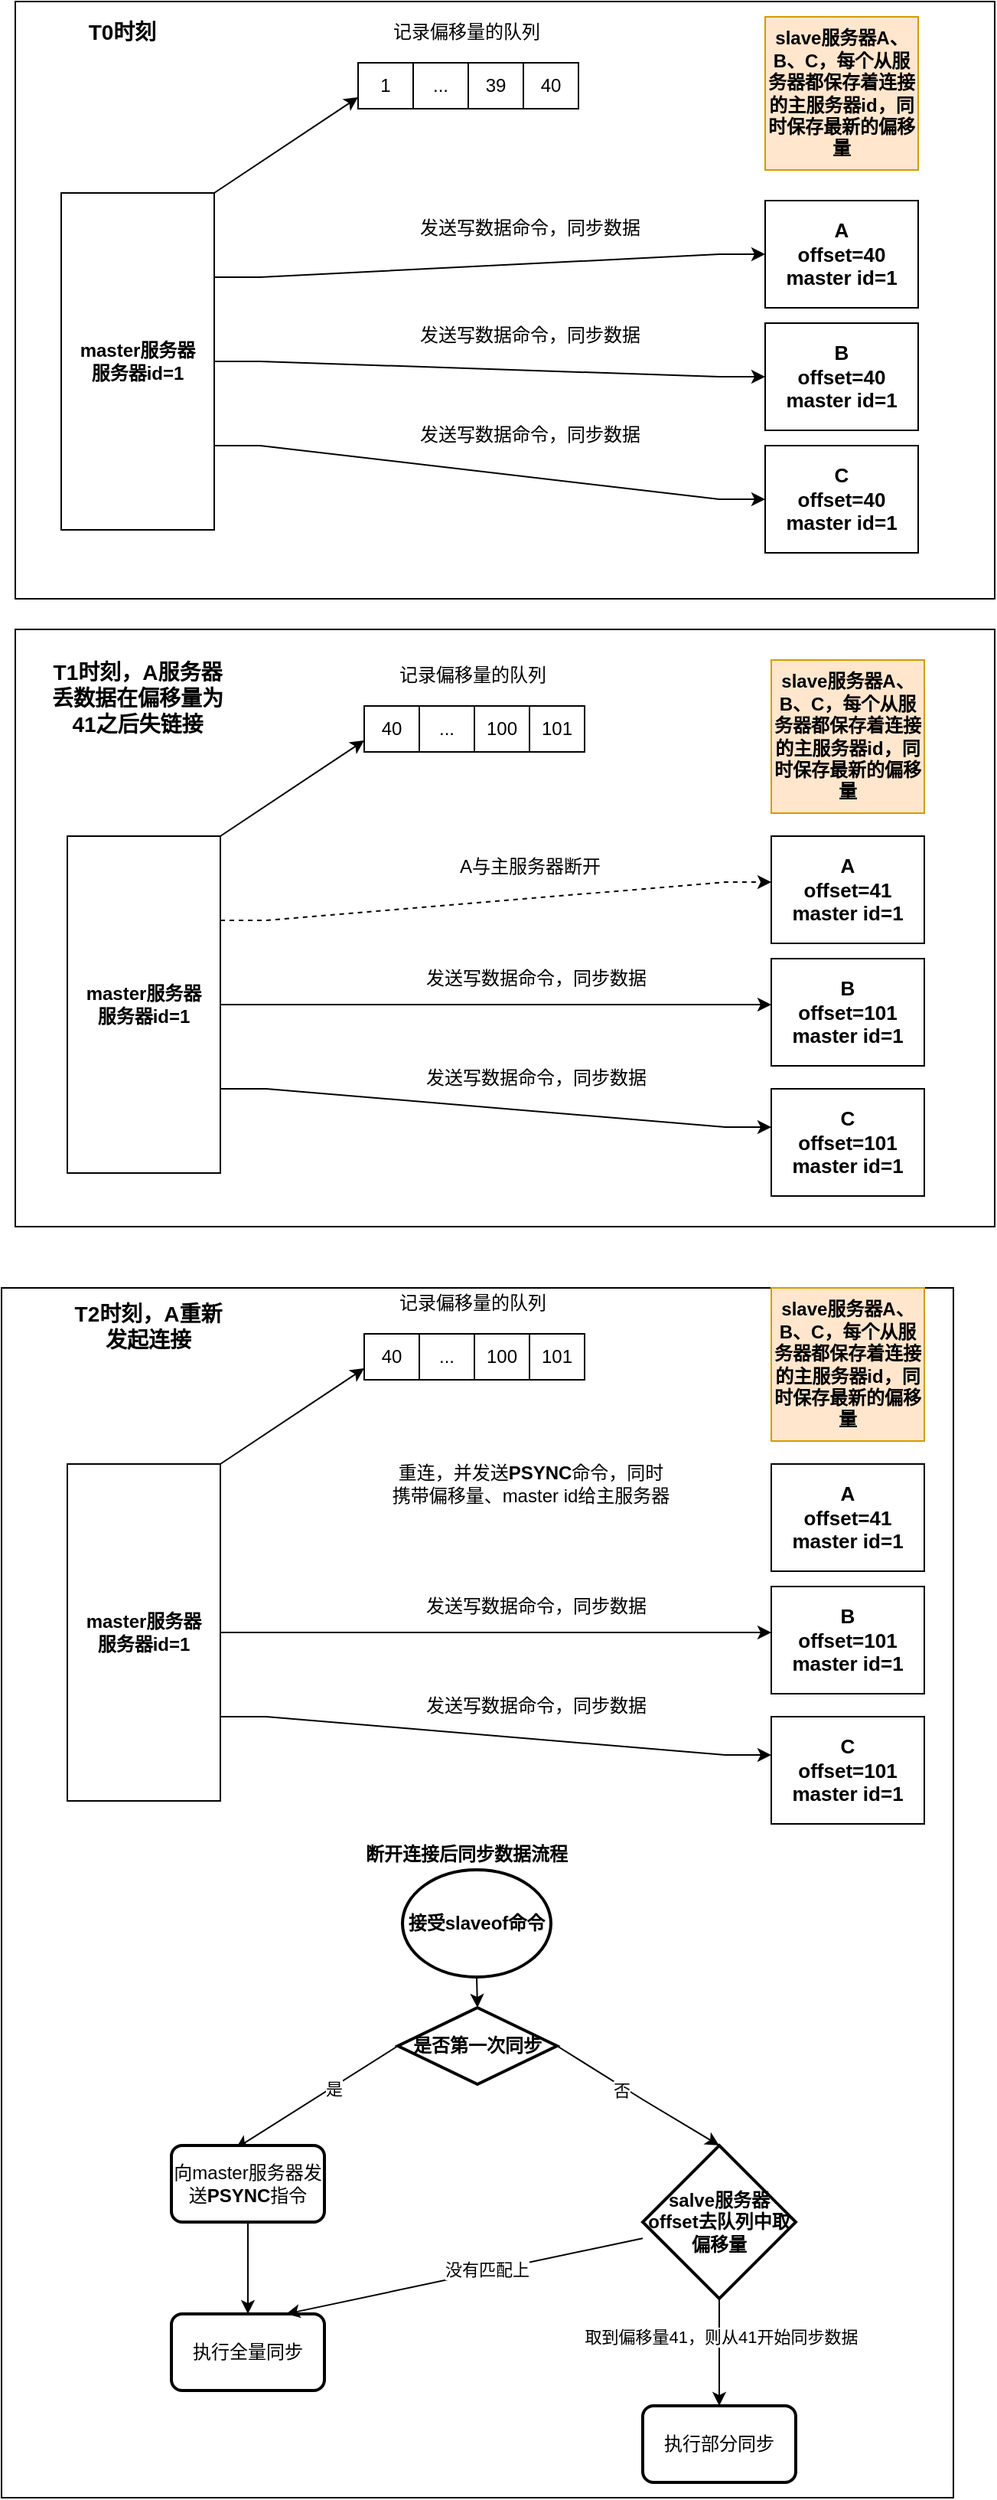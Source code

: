 <mxfile version="14.9.6" type="device" pages="2"><diagram id="DLNCRaUI3cmA6ZYCCM5n" name="第 1 页"><mxGraphModel dx="1038" dy="607" grid="1" gridSize="10" guides="1" tooltips="1" connect="1" arrows="1" fold="1" page="1" pageScale="1" pageWidth="827" pageHeight="1169" math="0" shadow="0"><root><mxCell id="0"/><mxCell id="1" parent="0"/><mxCell id="pss3yyIi4bOfhujJw5Kd-95" value="&lt;span style=&quot;color: rgba(0 , 0 , 0 , 0) ; font-family: monospace ; font-size: 0px&quot;&gt;%3CmxGraphModel%3E%3Croot%3E%3CmxCell%20id%3D%220%22%2F%3E%3CmxCell%20id%3D%221%22%20parent%3D%220%22%2F%3E%3CmxCell%20id%3D%222%22%20value%3D%22%26lt%3Bb%26gt%3B%26lt%3Bfont%20style%3D%26quot%3Bfont-size%3A%2014px%26quot%3B%26gt%3BT0%E6%97%B6%E5%88%BB%26lt%3B%2Ffont%26gt%3B%26lt%3B%2Fb%26gt%3B%22%20style%3D%22text%3Bhtml%3D1%3BstrokeColor%3Dnone%3BfillColor%3Dnone%3Balign%3Dcenter%3BverticalAlign%3Dmiddle%3BwhiteSpace%3Dwrap%3Brounded%3D0%3B%22%20vertex%3D%221%22%20parent%3D%221%22%3E%3CmxGeometry%20x%3D%2230%22%20y%3D%2230%22%20width%3D%22100%22%20height%3D%2220%22%20as%3D%22geometry%22%2F%3E%3C%2FmxCell%3E%3C%2Froot%3E%3C%2FmxGraphModel%3E&lt;/span&gt;" style="rounded=0;whiteSpace=wrap;html=1;" vertex="1" parent="1"><mxGeometry x="1" y="860" width="622" height="790" as="geometry"/></mxCell><mxCell id="pss3yyIi4bOfhujJw5Kd-92" value="&lt;span style=&quot;color: rgba(0 , 0 , 0 , 0) ; font-family: monospace ; font-size: 0px&quot;&gt;%3CmxGraphModel%3E%3Croot%3E%3CmxCell%20id%3D%220%22%2F%3E%3CmxCell%20id%3D%221%22%20parent%3D%220%22%2F%3E%3CmxCell%20id%3D%222%22%20value%3D%22%26lt%3Bb%26gt%3B%26lt%3Bfont%20style%3D%26quot%3Bfont-size%3A%2014px%26quot%3B%26gt%3BT0%E6%97%B6%E5%88%BB%26lt%3B%2Ffont%26gt%3B%26lt%3B%2Fb%26gt%3B%22%20style%3D%22text%3Bhtml%3D1%3BstrokeColor%3Dnone%3BfillColor%3Dnone%3Balign%3Dcenter%3BverticalAlign%3Dmiddle%3BwhiteSpace%3Dwrap%3Brounded%3D0%3B%22%20vertex%3D%221%22%20parent%3D%221%22%3E%3CmxGeometry%20x%3D%2230%22%20y%3D%2230%22%20width%3D%22100%22%20height%3D%2220%22%20as%3D%22geometry%22%2F%3E%3C%2FmxCell%3E%3C%2Froot%3E%3C%2FmxGraphModel%3E&lt;/span&gt;" style="rounded=0;whiteSpace=wrap;html=1;" vertex="1" parent="1"><mxGeometry x="10" y="430" width="640" height="390" as="geometry"/></mxCell><mxCell id="pss3yyIi4bOfhujJw5Kd-90" value="" style="rounded=0;whiteSpace=wrap;html=1;" vertex="1" parent="1"><mxGeometry x="10" y="20" width="640" height="390" as="geometry"/></mxCell><mxCell id="pss3yyIi4bOfhujJw5Kd-10" style="edgeStyle=entityRelationEdgeStyle;rounded=0;orthogonalLoop=1;jettySize=auto;html=1;exitX=1;exitY=0.25;exitDx=0;exitDy=0;entryX=0;entryY=0.5;entryDx=0;entryDy=0;" edge="1" parent="1" source="pss3yyIi4bOfhujJw5Kd-4" target="pss3yyIi4bOfhujJw5Kd-5"><mxGeometry relative="1" as="geometry"/></mxCell><mxCell id="pss3yyIi4bOfhujJw5Kd-11" style="edgeStyle=entityRelationEdgeStyle;rounded=0;orthogonalLoop=1;jettySize=auto;html=1;entryX=0;entryY=0.5;entryDx=0;entryDy=0;" edge="1" parent="1" source="pss3yyIi4bOfhujJw5Kd-4" target="pss3yyIi4bOfhujJw5Kd-6"><mxGeometry relative="1" as="geometry"/></mxCell><mxCell id="pss3yyIi4bOfhujJw5Kd-12" style="edgeStyle=entityRelationEdgeStyle;rounded=0;orthogonalLoop=1;jettySize=auto;html=1;exitX=1;exitY=0.75;exitDx=0;exitDy=0;entryX=0;entryY=0.5;entryDx=0;entryDy=0;" edge="1" parent="1" source="pss3yyIi4bOfhujJw5Kd-4" target="pss3yyIi4bOfhujJw5Kd-7"><mxGeometry relative="1" as="geometry"/></mxCell><mxCell id="pss3yyIi4bOfhujJw5Kd-17" style="rounded=0;orthogonalLoop=1;jettySize=auto;html=1;exitX=1;exitY=0;exitDx=0;exitDy=0;entryX=0;entryY=0.75;entryDx=0;entryDy=0;" edge="1" parent="1" source="pss3yyIi4bOfhujJw5Kd-4" target="pss3yyIi4bOfhujJw5Kd-13"><mxGeometry relative="1" as="geometry"/></mxCell><mxCell id="pss3yyIi4bOfhujJw5Kd-4" value="&lt;b&gt;master服务器&lt;br&gt;服务器id=1&lt;br&gt;&lt;/b&gt;" style="rounded=0;whiteSpace=wrap;html=1;" vertex="1" parent="1"><mxGeometry x="40" y="145" width="100" height="220" as="geometry"/></mxCell><mxCell id="pss3yyIi4bOfhujJw5Kd-5" value="&lt;font style=&quot;font-size: 13px&quot;&gt;&lt;b&gt;A &lt;br&gt;offset=40&lt;br&gt;master id=1&lt;br&gt;&lt;/b&gt;&lt;/font&gt;" style="rounded=0;whiteSpace=wrap;html=1;" vertex="1" parent="1"><mxGeometry x="500" y="150" width="100" height="70" as="geometry"/></mxCell><mxCell id="pss3yyIi4bOfhujJw5Kd-6" value="&lt;b style=&quot;font-size: 13px&quot;&gt;B&lt;br&gt;offset=40&lt;br&gt;master id=1&lt;/b&gt;" style="rounded=0;whiteSpace=wrap;html=1;" vertex="1" parent="1"><mxGeometry x="500" y="230" width="100" height="70" as="geometry"/></mxCell><mxCell id="pss3yyIi4bOfhujJw5Kd-7" value="&lt;b style=&quot;font-size: 13px&quot;&gt;C&lt;br&gt;offset=40&lt;br&gt;master id=1&lt;/b&gt;" style="rounded=0;whiteSpace=wrap;html=1;" vertex="1" parent="1"><mxGeometry x="500" y="310" width="100" height="70" as="geometry"/></mxCell><mxCell id="pss3yyIi4bOfhujJw5Kd-13" value="1" style="rounded=0;whiteSpace=wrap;html=1;" vertex="1" parent="1"><mxGeometry x="234" y="60" width="36" height="30" as="geometry"/></mxCell><mxCell id="pss3yyIi4bOfhujJw5Kd-18" value="..." style="rounded=0;whiteSpace=wrap;html=1;" vertex="1" parent="1"><mxGeometry x="270" y="60" width="36" height="30" as="geometry"/></mxCell><mxCell id="pss3yyIi4bOfhujJw5Kd-19" value="39" style="rounded=0;whiteSpace=wrap;html=1;" vertex="1" parent="1"><mxGeometry x="306" y="60" width="36" height="30" as="geometry"/></mxCell><mxCell id="pss3yyIi4bOfhujJw5Kd-20" value="40" style="rounded=0;whiteSpace=wrap;html=1;" vertex="1" parent="1"><mxGeometry x="342" y="60" width="36" height="30" as="geometry"/></mxCell><mxCell id="pss3yyIi4bOfhujJw5Kd-21" value="记录偏移量的队列" style="text;html=1;strokeColor=none;fillColor=none;align=center;verticalAlign=middle;whiteSpace=wrap;rounded=0;" vertex="1" parent="1"><mxGeometry x="250" y="30" width="110" height="20" as="geometry"/></mxCell><mxCell id="pss3yyIi4bOfhujJw5Kd-22" value="发送写数据命令，同步数据" style="text;html=1;strokeColor=none;fillColor=none;align=center;verticalAlign=middle;whiteSpace=wrap;rounded=0;" vertex="1" parent="1"><mxGeometry x="263" y="160" width="167" height="15" as="geometry"/></mxCell><mxCell id="pss3yyIi4bOfhujJw5Kd-28" value="&lt;b&gt;slave服务器A、B、C，每个从服务器都保存着连接的主服务器id，同时保存最新的偏移量&lt;/b&gt;" style="text;html=1;strokeColor=#d79b00;fillColor=#ffe6cc;align=center;verticalAlign=middle;whiteSpace=wrap;rounded=0;" vertex="1" parent="1"><mxGeometry x="500" y="30" width="100" height="100" as="geometry"/></mxCell><mxCell id="pss3yyIi4bOfhujJw5Kd-29" value="发送写数据命令，同步数据" style="text;html=1;strokeColor=none;fillColor=none;align=center;verticalAlign=middle;whiteSpace=wrap;rounded=0;" vertex="1" parent="1"><mxGeometry x="263" y="230" width="167" height="15" as="geometry"/></mxCell><mxCell id="pss3yyIi4bOfhujJw5Kd-30" value="发送写数据命令，同步数据" style="text;html=1;strokeColor=none;fillColor=none;align=center;verticalAlign=middle;whiteSpace=wrap;rounded=0;" vertex="1" parent="1"><mxGeometry x="263" y="295" width="167" height="15" as="geometry"/></mxCell><mxCell id="pss3yyIi4bOfhujJw5Kd-31" style="edgeStyle=entityRelationEdgeStyle;rounded=0;orthogonalLoop=1;jettySize=auto;html=1;exitX=1;exitY=0.25;exitDx=0;exitDy=0;entryX=0;entryY=0.5;entryDx=0;entryDy=0;dashed=1;" edge="1" parent="1" source="pss3yyIi4bOfhujJw5Kd-35"><mxGeometry relative="1" as="geometry"><mxPoint x="504" y="595" as="targetPoint"/></mxGeometry></mxCell><mxCell id="pss3yyIi4bOfhujJw5Kd-32" style="edgeStyle=entityRelationEdgeStyle;rounded=0;orthogonalLoop=1;jettySize=auto;html=1;entryX=0;entryY=0.5;entryDx=0;entryDy=0;" edge="1" parent="1" source="pss3yyIi4bOfhujJw5Kd-35"><mxGeometry relative="1" as="geometry"><mxPoint x="504" y="675" as="targetPoint"/></mxGeometry></mxCell><mxCell id="pss3yyIi4bOfhujJw5Kd-33" style="edgeStyle=entityRelationEdgeStyle;rounded=0;orthogonalLoop=1;jettySize=auto;html=1;exitX=1;exitY=0.75;exitDx=0;exitDy=0;entryX=0;entryY=0.5;entryDx=0;entryDy=0;" edge="1" parent="1" source="pss3yyIi4bOfhujJw5Kd-35"><mxGeometry relative="1" as="geometry"><mxPoint x="504" y="755" as="targetPoint"/></mxGeometry></mxCell><mxCell id="pss3yyIi4bOfhujJw5Kd-34" style="rounded=0;orthogonalLoop=1;jettySize=auto;html=1;exitX=1;exitY=0;exitDx=0;exitDy=0;entryX=0;entryY=0.75;entryDx=0;entryDy=0;" edge="1" parent="1" source="pss3yyIi4bOfhujJw5Kd-35" target="pss3yyIi4bOfhujJw5Kd-39"><mxGeometry relative="1" as="geometry"/></mxCell><mxCell id="pss3yyIi4bOfhujJw5Kd-35" value="&lt;b&gt;master服务器&lt;br&gt;服务器id=1&lt;br&gt;&lt;/b&gt;" style="rounded=0;whiteSpace=wrap;html=1;" vertex="1" parent="1"><mxGeometry x="44" y="565" width="100" height="220" as="geometry"/></mxCell><mxCell id="pss3yyIi4bOfhujJw5Kd-39" value="40" style="rounded=0;whiteSpace=wrap;html=1;" vertex="1" parent="1"><mxGeometry x="238" y="480" width="36" height="30" as="geometry"/></mxCell><mxCell id="pss3yyIi4bOfhujJw5Kd-40" value="..." style="rounded=0;whiteSpace=wrap;html=1;" vertex="1" parent="1"><mxGeometry x="274" y="480" width="36" height="30" as="geometry"/></mxCell><mxCell id="pss3yyIi4bOfhujJw5Kd-41" value="100" style="rounded=0;whiteSpace=wrap;html=1;" vertex="1" parent="1"><mxGeometry x="310" y="480" width="36" height="30" as="geometry"/></mxCell><mxCell id="pss3yyIi4bOfhujJw5Kd-42" value="101" style="rounded=0;whiteSpace=wrap;html=1;" vertex="1" parent="1"><mxGeometry x="346" y="480" width="36" height="30" as="geometry"/></mxCell><mxCell id="pss3yyIi4bOfhujJw5Kd-43" value="记录偏移量的队列" style="text;html=1;strokeColor=none;fillColor=none;align=center;verticalAlign=middle;whiteSpace=wrap;rounded=0;" vertex="1" parent="1"><mxGeometry x="254" y="450" width="110" height="20" as="geometry"/></mxCell><mxCell id="pss3yyIi4bOfhujJw5Kd-45" value="&lt;b&gt;slave服务器A、B、C，每个从服务器都保存着连接的主服务器id，同时保存最新的偏移量&lt;/b&gt;" style="text;html=1;strokeColor=#d79b00;fillColor=#ffe6cc;align=center;verticalAlign=middle;whiteSpace=wrap;rounded=0;" vertex="1" parent="1"><mxGeometry x="504" y="450" width="100" height="100" as="geometry"/></mxCell><mxCell id="pss3yyIi4bOfhujJw5Kd-46" value="发送写数据命令，同步数据" style="text;html=1;strokeColor=none;fillColor=none;align=center;verticalAlign=middle;whiteSpace=wrap;rounded=0;" vertex="1" parent="1"><mxGeometry x="267" y="650" width="167" height="15" as="geometry"/></mxCell><mxCell id="pss3yyIi4bOfhujJw5Kd-47" value="发送写数据命令，同步数据" style="text;html=1;strokeColor=none;fillColor=none;align=center;verticalAlign=middle;whiteSpace=wrap;rounded=0;" vertex="1" parent="1"><mxGeometry x="267" y="715" width="167" height="15" as="geometry"/></mxCell><mxCell id="pss3yyIi4bOfhujJw5Kd-48" value="A与主服务器断开" style="text;html=1;strokeColor=none;fillColor=none;align=center;verticalAlign=middle;whiteSpace=wrap;rounded=0;" vertex="1" parent="1"><mxGeometry x="263" y="577" width="167" height="15" as="geometry"/></mxCell><mxCell id="pss3yyIi4bOfhujJw5Kd-49" value="&lt;font style=&quot;font-size: 13px&quot;&gt;&lt;b&gt;A &lt;br&gt;offset=41&lt;br&gt;master id=1&lt;br&gt;&lt;/b&gt;&lt;/font&gt;" style="rounded=0;whiteSpace=wrap;html=1;" vertex="1" parent="1"><mxGeometry x="504" y="565" width="100" height="70" as="geometry"/></mxCell><mxCell id="pss3yyIi4bOfhujJw5Kd-50" value="&lt;font style=&quot;font-size: 13px&quot;&gt;&lt;b&gt;B&lt;br&gt;offset=101&lt;br&gt;master id=1&lt;br&gt;&lt;/b&gt;&lt;/font&gt;" style="rounded=0;whiteSpace=wrap;html=1;" vertex="1" parent="1"><mxGeometry x="504" y="645" width="100" height="70" as="geometry"/></mxCell><mxCell id="pss3yyIi4bOfhujJw5Kd-51" value="&lt;font style=&quot;font-size: 13px&quot;&gt;&lt;b&gt;C&lt;br&gt;offset=101&lt;br&gt;master id=1&lt;br&gt;&lt;/b&gt;&lt;/font&gt;" style="rounded=0;whiteSpace=wrap;html=1;" vertex="1" parent="1"><mxGeometry x="504" y="730" width="100" height="70" as="geometry"/></mxCell><mxCell id="pss3yyIi4bOfhujJw5Kd-70" style="edgeStyle=entityRelationEdgeStyle;rounded=0;orthogonalLoop=1;jettySize=auto;html=1;entryX=0;entryY=0.5;entryDx=0;entryDy=0;" edge="1" parent="1" source="pss3yyIi4bOfhujJw5Kd-73"><mxGeometry relative="1" as="geometry"><mxPoint x="504" y="1085" as="targetPoint"/></mxGeometry></mxCell><mxCell id="pss3yyIi4bOfhujJw5Kd-71" style="edgeStyle=entityRelationEdgeStyle;rounded=0;orthogonalLoop=1;jettySize=auto;html=1;exitX=1;exitY=0.75;exitDx=0;exitDy=0;entryX=0;entryY=0.5;entryDx=0;entryDy=0;" edge="1" parent="1" source="pss3yyIi4bOfhujJw5Kd-73"><mxGeometry relative="1" as="geometry"><mxPoint x="504" y="1165" as="targetPoint"/></mxGeometry></mxCell><mxCell id="pss3yyIi4bOfhujJw5Kd-72" style="rounded=0;orthogonalLoop=1;jettySize=auto;html=1;exitX=1;exitY=0;exitDx=0;exitDy=0;entryX=0;entryY=0.75;entryDx=0;entryDy=0;" edge="1" parent="1" source="pss3yyIi4bOfhujJw5Kd-73" target="pss3yyIi4bOfhujJw5Kd-74"><mxGeometry relative="1" as="geometry"/></mxCell><mxCell id="pss3yyIi4bOfhujJw5Kd-73" value="&lt;b&gt;master服务器&lt;br&gt;服务器id=1&lt;br&gt;&lt;/b&gt;" style="rounded=0;whiteSpace=wrap;html=1;" vertex="1" parent="1"><mxGeometry x="44" y="975" width="100" height="220" as="geometry"/></mxCell><mxCell id="pss3yyIi4bOfhujJw5Kd-74" value="40" style="rounded=0;whiteSpace=wrap;html=1;" vertex="1" parent="1"><mxGeometry x="238" y="890" width="36" height="30" as="geometry"/></mxCell><mxCell id="pss3yyIi4bOfhujJw5Kd-75" value="..." style="rounded=0;whiteSpace=wrap;html=1;" vertex="1" parent="1"><mxGeometry x="274" y="890" width="36" height="30" as="geometry"/></mxCell><mxCell id="pss3yyIi4bOfhujJw5Kd-76" value="100" style="rounded=0;whiteSpace=wrap;html=1;" vertex="1" parent="1"><mxGeometry x="310" y="890" width="36" height="30" as="geometry"/></mxCell><mxCell id="pss3yyIi4bOfhujJw5Kd-77" value="101" style="rounded=0;whiteSpace=wrap;html=1;" vertex="1" parent="1"><mxGeometry x="346" y="890" width="36" height="30" as="geometry"/></mxCell><mxCell id="pss3yyIi4bOfhujJw5Kd-78" value="记录偏移量的队列" style="text;html=1;strokeColor=none;fillColor=none;align=center;verticalAlign=middle;whiteSpace=wrap;rounded=0;" vertex="1" parent="1"><mxGeometry x="254" y="860" width="110" height="20" as="geometry"/></mxCell><mxCell id="pss3yyIi4bOfhujJw5Kd-79" value="&lt;b&gt;slave服务器A、B、C，每个从服务器都保存着连接的主服务器id，同时保存最新的偏移量&lt;/b&gt;" style="text;html=1;strokeColor=#d79b00;fillColor=#ffe6cc;align=center;verticalAlign=middle;whiteSpace=wrap;rounded=0;" vertex="1" parent="1"><mxGeometry x="504" y="860" width="100" height="100" as="geometry"/></mxCell><mxCell id="pss3yyIi4bOfhujJw5Kd-80" value="发送写数据命令，同步数据" style="text;html=1;strokeColor=none;fillColor=none;align=center;verticalAlign=middle;whiteSpace=wrap;rounded=0;" vertex="1" parent="1"><mxGeometry x="267" y="1060" width="167" height="15" as="geometry"/></mxCell><mxCell id="pss3yyIi4bOfhujJw5Kd-81" value="发送写数据命令，同步数据" style="text;html=1;strokeColor=none;fillColor=none;align=center;verticalAlign=middle;whiteSpace=wrap;rounded=0;" vertex="1" parent="1"><mxGeometry x="267" y="1125" width="167" height="15" as="geometry"/></mxCell><mxCell id="pss3yyIi4bOfhujJw5Kd-83" value="&lt;font style=&quot;font-size: 13px&quot;&gt;&lt;b&gt;A &lt;br&gt;offset=41&lt;br&gt;master id=1&lt;br&gt;&lt;/b&gt;&lt;/font&gt;" style="rounded=0;whiteSpace=wrap;html=1;" vertex="1" parent="1"><mxGeometry x="504" y="975" width="100" height="70" as="geometry"/></mxCell><mxCell id="pss3yyIi4bOfhujJw5Kd-84" value="&lt;font style=&quot;font-size: 13px&quot;&gt;&lt;b&gt;B&lt;br&gt;offset=101&lt;br&gt;master id=1&lt;br&gt;&lt;/b&gt;&lt;/font&gt;" style="rounded=0;whiteSpace=wrap;html=1;" vertex="1" parent="1"><mxGeometry x="504" y="1055" width="100" height="70" as="geometry"/></mxCell><mxCell id="pss3yyIi4bOfhujJw5Kd-85" value="&lt;font style=&quot;font-size: 13px&quot;&gt;&lt;b&gt;C&lt;br&gt;offset=101&lt;br&gt;master id=1&lt;br&gt;&lt;/b&gt;&lt;/font&gt;" style="rounded=0;whiteSpace=wrap;html=1;" vertex="1" parent="1"><mxGeometry x="504" y="1140" width="100" height="70" as="geometry"/></mxCell><mxCell id="pss3yyIi4bOfhujJw5Kd-87" value="重连，并发送&lt;b&gt;PSYNC&lt;/b&gt;命令，同时携带偏移量、master id给主服务器" style="text;html=1;strokeColor=none;fillColor=none;align=center;verticalAlign=middle;whiteSpace=wrap;rounded=0;" vertex="1" parent="1"><mxGeometry x="254" y="980" width="186" height="15" as="geometry"/></mxCell><mxCell id="pss3yyIi4bOfhujJw5Kd-91" value="&lt;b&gt;&lt;font style=&quot;font-size: 14px&quot;&gt;T0时刻&lt;/font&gt;&lt;/b&gt;" style="text;html=1;strokeColor=none;fillColor=none;align=center;verticalAlign=middle;whiteSpace=wrap;rounded=0;" vertex="1" parent="1"><mxGeometry x="30" y="30" width="100" height="20" as="geometry"/></mxCell><mxCell id="pss3yyIi4bOfhujJw5Kd-93" value="&lt;font style=&quot;font-size: 14px&quot;&gt;&lt;b&gt;T1时刻，A服务器丢数据在偏移量为41之后失链接&lt;/b&gt;&lt;/font&gt;" style="text;html=1;strokeColor=none;fillColor=none;align=center;verticalAlign=middle;whiteSpace=wrap;rounded=0;" vertex="1" parent="1"><mxGeometry x="30" y="450" width="120" height="50" as="geometry"/></mxCell><mxCell id="pss3yyIi4bOfhujJw5Kd-97" value="&lt;font style=&quot;font-size: 14px&quot;&gt;&lt;b&gt;T2时刻，A重新发起连接&lt;/b&gt;&lt;/font&gt;" style="text;html=1;strokeColor=none;fillColor=none;align=center;verticalAlign=middle;whiteSpace=wrap;rounded=0;" vertex="1" parent="1"><mxGeometry x="44" y="870" width="106" height="30" as="geometry"/></mxCell><mxCell id="pss3yyIi4bOfhujJw5Kd-100" value="&lt;b&gt;断开连接后同步数据流程&lt;/b&gt;" style="text;html=1;strokeColor=none;fillColor=none;align=center;verticalAlign=middle;whiteSpace=wrap;rounded=0;" vertex="1" parent="1"><mxGeometry x="212" y="1220" width="186" height="20" as="geometry"/></mxCell><mxCell id="pss3yyIi4bOfhujJw5Kd-111" style="edgeStyle=none;rounded=0;orthogonalLoop=1;jettySize=auto;html=1;exitX=0.5;exitY=1;exitDx=0;exitDy=0;exitPerimeter=0;entryX=0.5;entryY=0;entryDx=0;entryDy=0;entryPerimeter=0;" edge="1" parent="1" source="pss3yyIi4bOfhujJw5Kd-101" target="pss3yyIi4bOfhujJw5Kd-102"><mxGeometry relative="1" as="geometry"/></mxCell><mxCell id="pss3yyIi4bOfhujJw5Kd-101" value="&lt;b&gt;接受slaveof命令&lt;/b&gt;" style="strokeWidth=2;html=1;shape=mxgraph.flowchart.start_2;whiteSpace=wrap;" vertex="1" parent="1"><mxGeometry x="263" y="1240" width="97" height="70" as="geometry"/></mxCell><mxCell id="pss3yyIi4bOfhujJw5Kd-107" style="edgeStyle=none;rounded=0;orthogonalLoop=1;jettySize=auto;html=1;exitX=0;exitY=0.5;exitDx=0;exitDy=0;exitPerimeter=0;entryX=0.42;entryY=0.04;entryDx=0;entryDy=0;entryPerimeter=0;" edge="1" parent="1" source="pss3yyIi4bOfhujJw5Kd-102" target="pss3yyIi4bOfhujJw5Kd-104"><mxGeometry relative="1" as="geometry"/></mxCell><mxCell id="pss3yyIi4bOfhujJw5Kd-109" value="是" style="edgeLabel;html=1;align=center;verticalAlign=middle;resizable=0;points=[];" vertex="1" connectable="0" parent="pss3yyIi4bOfhujJw5Kd-107"><mxGeometry x="-0.198" y="1" relative="1" as="geometry"><mxPoint as="offset"/></mxGeometry></mxCell><mxCell id="pss3yyIi4bOfhujJw5Kd-108" style="edgeStyle=none;rounded=0;orthogonalLoop=1;jettySize=auto;html=1;exitX=1;exitY=0.5;exitDx=0;exitDy=0;exitPerimeter=0;entryX=0.5;entryY=0;entryDx=0;entryDy=0;" edge="1" parent="1" source="pss3yyIi4bOfhujJw5Kd-102"><mxGeometry relative="1" as="geometry"><mxPoint x="470" y="1420" as="targetPoint"/><Array as="points"><mxPoint x="420" y="1390"/></Array></mxGeometry></mxCell><mxCell id="pss3yyIi4bOfhujJw5Kd-110" value="否" style="edgeLabel;html=1;align=center;verticalAlign=middle;resizable=0;points=[];" vertex="1" connectable="0" parent="pss3yyIi4bOfhujJw5Kd-108"><mxGeometry x="-0.177" y="-2" relative="1" as="geometry"><mxPoint as="offset"/></mxGeometry></mxCell><mxCell id="pss3yyIi4bOfhujJw5Kd-102" value="&lt;b&gt;是否第一次同步&lt;/b&gt;" style="strokeWidth=2;html=1;shape=mxgraph.flowchart.decision;whiteSpace=wrap;" vertex="1" parent="1"><mxGeometry x="260" y="1330" width="104" height="50" as="geometry"/></mxCell><mxCell id="pss3yyIi4bOfhujJw5Kd-113" style="edgeStyle=none;rounded=0;orthogonalLoop=1;jettySize=auto;html=1;entryX=0.5;entryY=0;entryDx=0;entryDy=0;" edge="1" parent="1" source="pss3yyIi4bOfhujJw5Kd-104" target="pss3yyIi4bOfhujJw5Kd-112"><mxGeometry relative="1" as="geometry"/></mxCell><mxCell id="pss3yyIi4bOfhujJw5Kd-104" value="向master服务器发送&lt;b&gt;PSYNC&lt;/b&gt;指令" style="rounded=1;whiteSpace=wrap;html=1;absoluteArcSize=1;arcSize=14;strokeWidth=2;" vertex="1" parent="1"><mxGeometry x="112" y="1420" width="100" height="50" as="geometry"/></mxCell><mxCell id="pss3yyIi4bOfhujJw5Kd-112" value="执行全量同步" style="rounded=1;whiteSpace=wrap;html=1;absoluteArcSize=1;arcSize=14;strokeWidth=2;" vertex="1" parent="1"><mxGeometry x="112" y="1530" width="100" height="50" as="geometry"/></mxCell><mxCell id="pss3yyIi4bOfhujJw5Kd-115" style="edgeStyle=none;rounded=0;orthogonalLoop=1;jettySize=auto;html=1;entryX=0.75;entryY=0;entryDx=0;entryDy=0;" edge="1" parent="1" source="pss3yyIi4bOfhujJw5Kd-114" target="pss3yyIi4bOfhujJw5Kd-112"><mxGeometry relative="1" as="geometry"/></mxCell><mxCell id="pss3yyIi4bOfhujJw5Kd-116" value="没有匹配上" style="edgeLabel;html=1;align=center;verticalAlign=middle;resizable=0;points=[];" vertex="1" connectable="0" parent="pss3yyIi4bOfhujJw5Kd-115"><mxGeometry x="-0.122" y="-2" relative="1" as="geometry"><mxPoint as="offset"/></mxGeometry></mxCell><mxCell id="pss3yyIi4bOfhujJw5Kd-118" style="edgeStyle=none;rounded=0;orthogonalLoop=1;jettySize=auto;html=1;" edge="1" parent="1" source="pss3yyIi4bOfhujJw5Kd-114" target="pss3yyIi4bOfhujJw5Kd-117"><mxGeometry relative="1" as="geometry"/></mxCell><mxCell id="pss3yyIi4bOfhujJw5Kd-120" value="取到偏移量41，则从41开始同步数据" style="edgeLabel;html=1;align=center;verticalAlign=middle;resizable=0;points=[];" vertex="1" connectable="0" parent="pss3yyIi4bOfhujJw5Kd-118"><mxGeometry x="-0.286" y="1" relative="1" as="geometry"><mxPoint as="offset"/></mxGeometry></mxCell><mxCell id="pss3yyIi4bOfhujJw5Kd-114" value="&lt;b&gt;salve服务器offset去队列中取偏移量&lt;/b&gt;" style="strokeWidth=2;html=1;shape=mxgraph.flowchart.decision;whiteSpace=wrap;" vertex="1" parent="1"><mxGeometry x="420" y="1420" width="100" height="100" as="geometry"/></mxCell><mxCell id="pss3yyIi4bOfhujJw5Kd-117" value="执行部分同步" style="rounded=1;whiteSpace=wrap;html=1;absoluteArcSize=1;arcSize=14;strokeWidth=2;" vertex="1" parent="1"><mxGeometry x="420" y="1590" width="100" height="50" as="geometry"/></mxCell></root></mxGraphModel></diagram><diagram id="iH5lW-J6IO3O65VPXjJa" name="第 2 页"><mxGraphModel dx="1038" dy="607" grid="1" gridSize="10" guides="1" tooltips="1" connect="1" arrows="1" fold="1" page="1" pageScale="1" pageWidth="827" pageHeight="1169" math="0" shadow="0"><root><mxCell id="nC5S3pj_JshLi_6CQy22-0"/><mxCell id="nC5S3pj_JshLi_6CQy22-1" parent="nC5S3pj_JshLi_6CQy22-0"/></root></mxGraphModel></diagram></mxfile>